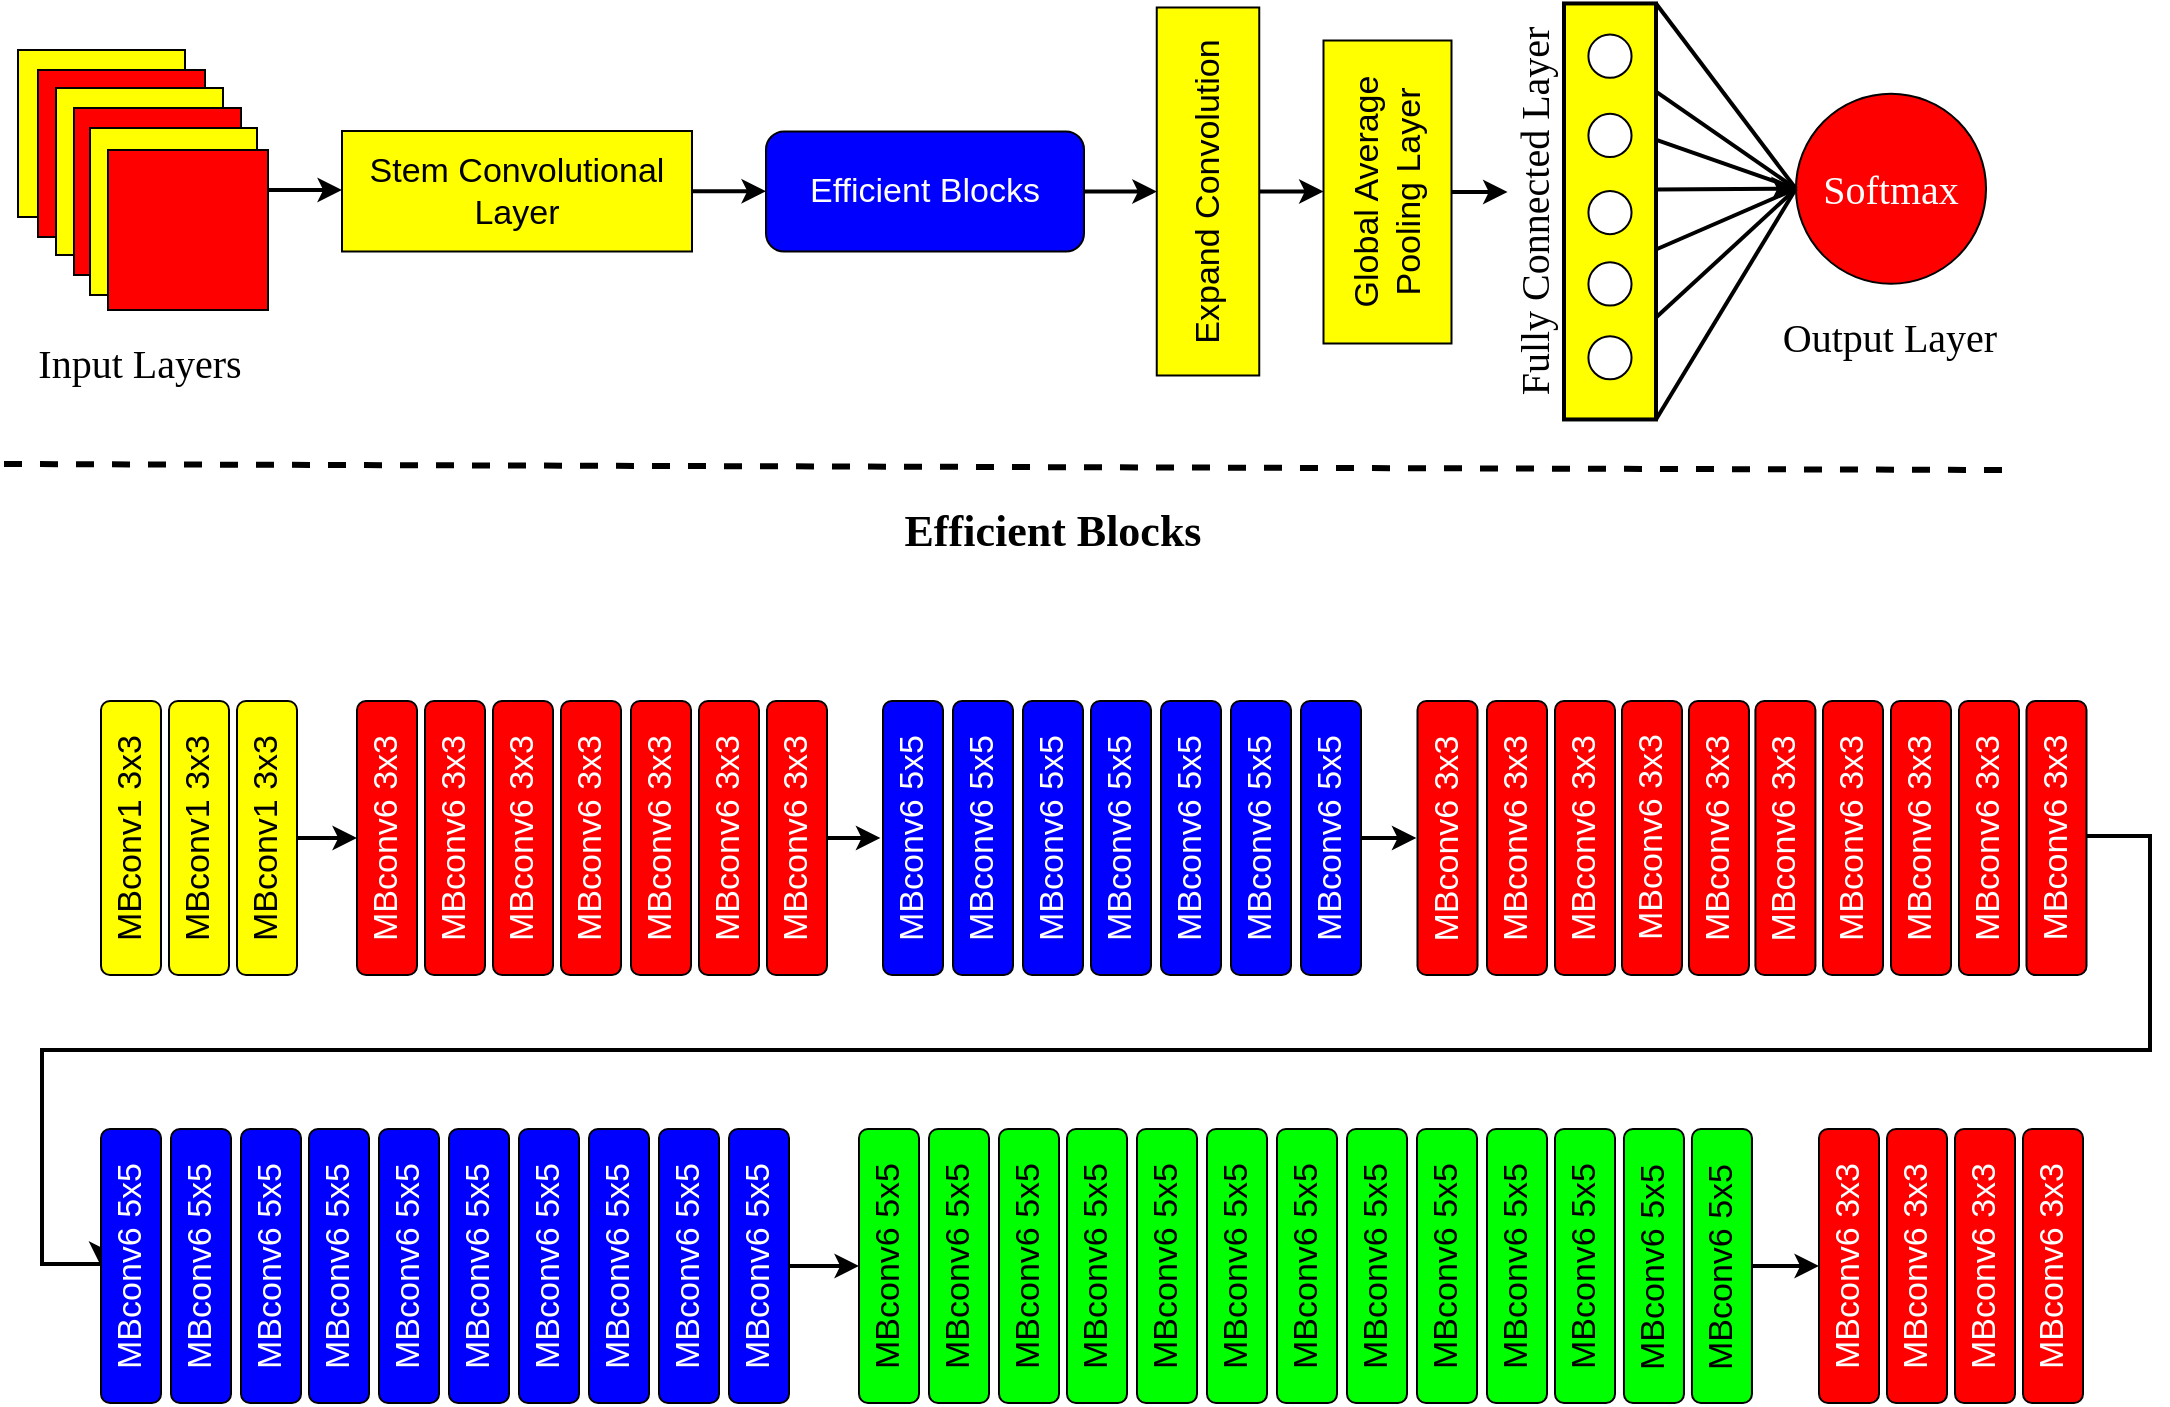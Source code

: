 <mxfile version="21.8.2" type="github">
  <diagram id="FLARmqn-sCxhorqhwDuB" name="Page-1">
    <mxGraphModel dx="1012" dy="545" grid="0" gridSize="10" guides="1" tooltips="1" connect="1" arrows="1" fold="1" page="1" pageScale="1" pageWidth="3300" pageHeight="4681" math="0" shadow="0">
      <root>
        <mxCell id="0" />
        <mxCell id="1" parent="0" />
        <mxCell id="HNuO8RR3fyhFZEDYtFWN-7" value="" style="whiteSpace=wrap;html=1;aspect=fixed;fillColor=#FFFF00;shadow=0;strokeColor=#000000;rounded=0;sketch=0;glass=0;strokeWidth=1;fillStyle=auto;perimeterSpacing=0;fontSize=20;" parent="1" vertex="1">
          <mxGeometry x="14" y="31.0" width="83.5" height="83.5" as="geometry" />
        </mxCell>
        <mxCell id="HNuO8RR3fyhFZEDYtFWN-8" value="" style="whiteSpace=wrap;html=1;aspect=fixed;fillColor=#FF0000;shadow=0;strokeColor=#000000;rounded=0;sketch=0;glass=0;strokeWidth=1;fillStyle=auto;perimeterSpacing=0;fontSize=20;" parent="1" vertex="1">
          <mxGeometry x="24" y="41.0" width="83.5" height="83.5" as="geometry" />
        </mxCell>
        <mxCell id="HNuO8RR3fyhFZEDYtFWN-9" value="" style="whiteSpace=wrap;html=1;aspect=fixed;fillColor=#FFFF00;shadow=0;strokeColor=#000000;rounded=0;sketch=0;glass=0;strokeWidth=1;fillStyle=auto;perimeterSpacing=0;fontSize=20;" parent="1" vertex="1">
          <mxGeometry x="33" y="50.0" width="83.5" height="83.5" as="geometry" />
        </mxCell>
        <mxCell id="HNuO8RR3fyhFZEDYtFWN-10" value="" style="whiteSpace=wrap;html=1;aspect=fixed;fillColor=#FF0000;shadow=0;strokeColor=#000000;rounded=0;sketch=0;glass=0;strokeWidth=1;fillStyle=auto;perimeterSpacing=0;fontSize=20;" parent="1" vertex="1">
          <mxGeometry x="42" y="60.0" width="83.5" height="83.5" as="geometry" />
        </mxCell>
        <mxCell id="HNuO8RR3fyhFZEDYtFWN-15" value="" style="whiteSpace=wrap;html=1;aspect=fixed;fillColor=#FFFF00;shadow=0;strokeColor=#000000;rounded=0;sketch=0;glass=0;strokeWidth=1;fillStyle=auto;perimeterSpacing=0;fontSize=20;" parent="1" vertex="1">
          <mxGeometry x="50" y="70.0" width="83.5" height="83.5" as="geometry" />
        </mxCell>
        <mxCell id="Czk9K3e9gK6CF3bR32Vg-6" style="edgeStyle=orthogonalEdgeStyle;rounded=0;orthogonalLoop=1;jettySize=auto;html=1;exitX=1;exitY=0.25;exitDx=0;exitDy=0;entryX=0;entryY=0.5;entryDx=0;entryDy=0;strokeWidth=2;" edge="1" parent="1" source="HNuO8RR3fyhFZEDYtFWN-16" target="Czk9K3e9gK6CF3bR32Vg-3">
          <mxGeometry relative="1" as="geometry" />
        </mxCell>
        <mxCell id="HNuO8RR3fyhFZEDYtFWN-16" value="" style="whiteSpace=wrap;html=1;aspect=fixed;fillColor=#FF0000;shadow=0;strokeColor=#000000;rounded=0;sketch=0;glass=0;strokeWidth=1;fillStyle=auto;perimeterSpacing=0;fontSize=20;flipH=0;flipV=1;rotation=0;container=0;" parent="1" vertex="1">
          <mxGeometry x="59" y="81.0" width="80" height="80" as="geometry" />
        </mxCell>
        <mxCell id="HNuO8RR3fyhFZEDYtFWN-76" value="" style="rounded=0;whiteSpace=wrap;html=1;shadow=0;glass=0;sketch=0;fillStyle=auto;strokeColor=#000000;strokeWidth=2;fillColor=#FFFF00;gradientColor=none;direction=south;textDirection=ltr;horizontal=0;fontFamily=Times New Roman;fontSize=20;" parent="1" vertex="1">
          <mxGeometry x="787" y="7.73" width="46" height="208" as="geometry" />
        </mxCell>
        <mxCell id="HNuO8RR3fyhFZEDYtFWN-78" value="" style="ellipse;whiteSpace=wrap;html=1;aspect=fixed;rounded=0;shadow=0;glass=0;sketch=0;fillStyle=auto;strokeColor=#000000;strokeWidth=1;fontFamily=Times New Roman;fontSize=20;fillColor=#FFFFFF;gradientColor=none;" parent="1" vertex="1">
          <mxGeometry x="799.21" y="23.3" width="21.57" height="21.57" as="geometry" />
        </mxCell>
        <mxCell id="HNuO8RR3fyhFZEDYtFWN-92" value="Input Layers" style="text;html=1;strokeColor=none;fillColor=none;align=center;verticalAlign=middle;whiteSpace=wrap;rounded=0;shadow=0;glass=0;sketch=0;fillStyle=auto;strokeWidth=1;fontFamily=Times New Roman;fontSize=20;" parent="1" vertex="1">
          <mxGeometry x="19.62" y="171.86" width="110.25" height="30" as="geometry" />
        </mxCell>
        <mxCell id="HNuO8RR3fyhFZEDYtFWN-112" value="" style="ellipse;whiteSpace=wrap;html=1;aspect=fixed;rounded=0;shadow=0;glass=0;sketch=0;fillStyle=auto;strokeColor=#000000;strokeWidth=1;fontFamily=Times New Roman;fontSize=20;fillColor=#FFFFFF;gradientColor=none;" parent="1" vertex="1">
          <mxGeometry x="799.21" y="62.93" width="21.57" height="21.57" as="geometry" />
        </mxCell>
        <mxCell id="HNuO8RR3fyhFZEDYtFWN-113" value="" style="ellipse;whiteSpace=wrap;html=1;aspect=fixed;rounded=0;shadow=0;glass=0;sketch=0;fillStyle=auto;strokeColor=#000000;strokeWidth=1;fontFamily=Times New Roman;fontSize=20;fillColor=#FFFFFF;gradientColor=none;" parent="1" vertex="1">
          <mxGeometry x="799.21" y="101.5" width="21.57" height="21.57" as="geometry" />
        </mxCell>
        <mxCell id="HNuO8RR3fyhFZEDYtFWN-114" value="" style="ellipse;whiteSpace=wrap;html=1;aspect=fixed;rounded=0;shadow=0;glass=0;sketch=0;fillStyle=auto;strokeColor=#000000;strokeWidth=1;fontFamily=Times New Roman;fontSize=20;fillColor=#FFFFFF;gradientColor=none;" parent="1" vertex="1">
          <mxGeometry x="799.21" y="137.18" width="21.57" height="21.57" as="geometry" />
        </mxCell>
        <mxCell id="HNuO8RR3fyhFZEDYtFWN-115" value="" style="ellipse;whiteSpace=wrap;html=1;aspect=fixed;rounded=0;shadow=0;glass=0;sketch=0;fillStyle=auto;strokeColor=#000000;strokeWidth=1;fontFamily=Times New Roman;fontSize=20;fillColor=#FFFFFF;gradientColor=none;" parent="1" vertex="1">
          <mxGeometry x="799.21" y="174.11" width="21.57" height="21.57" as="geometry" />
        </mxCell>
        <mxCell id="HNuO8RR3fyhFZEDYtFWN-126" value="&lt;font color=&quot;#ffffff&quot;&gt;Softmax&lt;/font&gt;" style="ellipse;whiteSpace=wrap;html=1;aspect=fixed;rounded=0;shadow=0;glass=0;sketch=0;fillStyle=auto;strokeColor=#000000;strokeWidth=1;fontFamily=Times New Roman;fontSize=20;fillColor=#FF0000;gradientColor=none;" parent="1" vertex="1">
          <mxGeometry x="902.98" y="52.84" width="95.03" height="95.03" as="geometry" />
        </mxCell>
        <mxCell id="HNuO8RR3fyhFZEDYtFWN-127" value="" style="endArrow=classic;html=1;rounded=0;strokeWidth=2;fontFamily=Times New Roman;fontSize=20;entryX=0;entryY=0.5;entryDx=0;entryDy=0;" parent="1" target="HNuO8RR3fyhFZEDYtFWN-126" edge="1">
          <mxGeometry width="50" height="50" relative="1" as="geometry">
            <mxPoint x="833" y="100.77" as="sourcePoint" />
            <mxPoint x="909" y="100.77" as="targetPoint" />
          </mxGeometry>
        </mxCell>
        <mxCell id="HNuO8RR3fyhFZEDYtFWN-128" value="" style="endArrow=none;html=1;rounded=0;strokeWidth=2;fontFamily=Times New Roman;fontSize=20;exitX=0;exitY=0.5;exitDx=0;exitDy=0;" parent="1" source="HNuO8RR3fyhFZEDYtFWN-126" edge="1">
          <mxGeometry width="50" height="50" relative="1" as="geometry">
            <mxPoint x="897" y="97.77" as="sourcePoint" />
            <mxPoint x="833" y="7.77" as="targetPoint" />
          </mxGeometry>
        </mxCell>
        <mxCell id="HNuO8RR3fyhFZEDYtFWN-133" value="" style="endArrow=none;html=1;rounded=0;strokeWidth=2;fontFamily=Times New Roman;fontSize=20;entryX=0;entryY=0.5;entryDx=0;entryDy=0;" parent="1" target="HNuO8RR3fyhFZEDYtFWN-126" edge="1">
          <mxGeometry width="50" height="50" relative="1" as="geometry">
            <mxPoint x="833" y="215.77" as="sourcePoint" />
            <mxPoint x="846" y="126.77" as="targetPoint" />
          </mxGeometry>
        </mxCell>
        <mxCell id="HNuO8RR3fyhFZEDYtFWN-134" value="" style="endArrow=none;html=1;rounded=0;strokeWidth=2;fontFamily=Times New Roman;fontSize=20;entryX=0;entryY=0.5;entryDx=0;entryDy=0;" parent="1" target="HNuO8RR3fyhFZEDYtFWN-126" edge="1">
          <mxGeometry width="50" height="50" relative="1" as="geometry">
            <mxPoint x="833" y="51.77" as="sourcePoint" />
            <mxPoint x="905" y="101.77" as="targetPoint" />
          </mxGeometry>
        </mxCell>
        <mxCell id="HNuO8RR3fyhFZEDYtFWN-135" value="" style="endArrow=none;html=1;rounded=0;strokeWidth=2;fontFamily=Times New Roman;fontSize=20;entryX=0;entryY=0.5;entryDx=0;entryDy=0;" parent="1" target="HNuO8RR3fyhFZEDYtFWN-126" edge="1">
          <mxGeometry width="50" height="50" relative="1" as="geometry">
            <mxPoint x="833" y="164.77" as="sourcePoint" />
            <mxPoint x="905" y="100.77" as="targetPoint" />
          </mxGeometry>
        </mxCell>
        <mxCell id="HNuO8RR3fyhFZEDYtFWN-155" value="" style="endArrow=none;html=1;rounded=0;strokeWidth=2;fontFamily=Times New Roman;fontSize=20;fontColor=#000000;entryX=0;entryY=0.5;entryDx=0;entryDy=0;" parent="1" target="HNuO8RR3fyhFZEDYtFWN-126" edge="1">
          <mxGeometry width="50" height="50" relative="1" as="geometry">
            <mxPoint x="833" y="130.77" as="sourcePoint" />
            <mxPoint x="816" y="114.77" as="targetPoint" />
          </mxGeometry>
        </mxCell>
        <mxCell id="HNuO8RR3fyhFZEDYtFWN-156" value="" style="endArrow=none;html=1;rounded=0;strokeWidth=2;fontFamily=Times New Roman;fontSize=20;fontColor=#000000;entryX=0;entryY=0.5;entryDx=0;entryDy=0;exitX=0.186;exitY=0.414;exitDx=0;exitDy=0;exitPerimeter=0;" parent="1" target="HNuO8RR3fyhFZEDYtFWN-126" edge="1">
          <mxGeometry width="50" height="50" relative="1" as="geometry">
            <mxPoint x="832.814" y="75.833" as="sourcePoint" />
            <mxPoint x="849" y="65.77" as="targetPoint" />
          </mxGeometry>
        </mxCell>
        <mxCell id="L2ZbHlx48BQ5fT_40NmV-63" value="Fully Connected Layer" style="text;html=1;strokeColor=none;fillColor=none;align=center;verticalAlign=middle;whiteSpace=wrap;rounded=0;shadow=0;glass=0;sketch=0;fillStyle=auto;strokeWidth=1;fontFamily=Times New Roman;fontSize=20;horizontal=1;rotation=270;" parent="1" vertex="1">
          <mxGeometry x="673" y="96.73" width="196.5" height="30" as="geometry" />
        </mxCell>
        <mxCell id="slrRQFkz38ouhWpefdhH-30" value="" style="endArrow=none;dashed=1;html=1;rounded=0;strokeWidth=3;" parent="1" edge="1">
          <mxGeometry width="50" height="50" relative="1" as="geometry">
            <mxPoint x="7" y="238" as="sourcePoint" />
            <mxPoint x="1008" y="241" as="targetPoint" />
          </mxGeometry>
        </mxCell>
        <mxCell id="Czk9K3e9gK6CF3bR32Vg-14" style="edgeStyle=orthogonalEdgeStyle;rounded=0;orthogonalLoop=1;jettySize=auto;html=1;exitX=1;exitY=0.5;exitDx=0;exitDy=0;entryX=0.5;entryY=0;entryDx=0;entryDy=0;strokeWidth=2;" edge="1" parent="1" source="Czk9K3e9gK6CF3bR32Vg-2" target="Czk9K3e9gK6CF3bR32Vg-4">
          <mxGeometry relative="1" as="geometry" />
        </mxCell>
        <mxCell id="Czk9K3e9gK6CF3bR32Vg-2" value="&lt;font color=&quot;#ffffff&quot; style=&quot;font-size: 17px;&quot;&gt;Efficient Blocks&lt;/font&gt;" style="rounded=1;whiteSpace=wrap;html=1;fillColor=#0000FF;" vertex="1" parent="1">
          <mxGeometry x="388" y="71.75" width="159" height="60" as="geometry" />
        </mxCell>
        <mxCell id="Czk9K3e9gK6CF3bR32Vg-13" style="edgeStyle=orthogonalEdgeStyle;rounded=0;orthogonalLoop=1;jettySize=auto;html=1;exitX=1;exitY=0.5;exitDx=0;exitDy=0;entryX=0;entryY=0.5;entryDx=0;entryDy=0;strokeWidth=2;" edge="1" parent="1" source="Czk9K3e9gK6CF3bR32Vg-3" target="Czk9K3e9gK6CF3bR32Vg-2">
          <mxGeometry relative="1" as="geometry" />
        </mxCell>
        <mxCell id="Czk9K3e9gK6CF3bR32Vg-3" value="&lt;font style=&quot;font-size: 17px;&quot;&gt;Stem Convolutional&lt;br&gt;Layer&lt;/font&gt;" style="rounded=0;whiteSpace=wrap;html=1;rotation=0;horizontal=1;fillColor=#FFFF00;" vertex="1" parent="1">
          <mxGeometry x="176" y="71.5" width="175" height="60.25" as="geometry" />
        </mxCell>
        <mxCell id="Czk9K3e9gK6CF3bR32Vg-9" style="edgeStyle=orthogonalEdgeStyle;rounded=0;orthogonalLoop=1;jettySize=auto;html=1;exitX=0.5;exitY=1;exitDx=0;exitDy=0;entryX=0.5;entryY=0;entryDx=0;entryDy=0;strokeWidth=2;" edge="1" parent="1" source="Czk9K3e9gK6CF3bR32Vg-4" target="Czk9K3e9gK6CF3bR32Vg-5">
          <mxGeometry relative="1" as="geometry" />
        </mxCell>
        <mxCell id="Czk9K3e9gK6CF3bR32Vg-4" value="&lt;font style=&quot;font-size: 17px;&quot;&gt;Expand Convolution&lt;/font&gt;" style="rounded=0;whiteSpace=wrap;html=1;rotation=-90;horizontal=1;fillColor=#FFFF00;" vertex="1" parent="1">
          <mxGeometry x="517" y="76.12" width="184" height="51.25" as="geometry" />
        </mxCell>
        <mxCell id="Czk9K3e9gK6CF3bR32Vg-5" value="&lt;font style=&quot;font-size: 17px;&quot;&gt;Global Average&lt;br&gt;Pooling Layer&lt;/font&gt;" style="rounded=0;whiteSpace=wrap;html=1;rotation=-90;horizontal=1;fillColor=#FFFF00;" vertex="1" parent="1">
          <mxGeometry x="623" y="70" width="151.5" height="64" as="geometry" />
        </mxCell>
        <mxCell id="Czk9K3e9gK6CF3bR32Vg-11" style="edgeStyle=orthogonalEdgeStyle;rounded=0;orthogonalLoop=1;jettySize=auto;html=1;exitX=0.5;exitY=1;exitDx=0;exitDy=0;entryX=0.551;entryY=0.085;entryDx=0;entryDy=0;entryPerimeter=0;strokeWidth=2;" edge="1" parent="1" source="Czk9K3e9gK6CF3bR32Vg-5" target="L2ZbHlx48BQ5fT_40NmV-63">
          <mxGeometry relative="1" as="geometry" />
        </mxCell>
        <mxCell id="Czk9K3e9gK6CF3bR32Vg-16" value="Output Layer" style="text;html=1;strokeColor=none;fillColor=none;align=center;verticalAlign=middle;whiteSpace=wrap;rounded=0;shadow=0;glass=0;sketch=0;fillStyle=auto;strokeWidth=1;fontFamily=Times New Roman;fontSize=20;" vertex="1" parent="1">
          <mxGeometry x="895.37" y="158.75" width="110.25" height="30" as="geometry" />
        </mxCell>
        <mxCell id="Czk9K3e9gK6CF3bR32Vg-17" value="&lt;b&gt;&lt;font style=&quot;font-size: 22px;&quot;&gt;Efficient Blocks&lt;/font&gt;&lt;/b&gt;" style="text;html=1;strokeColor=none;fillColor=none;align=center;verticalAlign=middle;whiteSpace=wrap;rounded=0;shadow=0;glass=0;sketch=0;fillStyle=auto;strokeWidth=1;fontFamily=Times New Roman;fontSize=20;" vertex="1" parent="1">
          <mxGeometry x="451" y="257" width="161" height="30" as="geometry" />
        </mxCell>
        <mxCell id="Czk9K3e9gK6CF3bR32Vg-18" value="&lt;font style=&quot;font-size: 17px;&quot;&gt;MBconv1 3x3&lt;/font&gt;" style="rounded=1;whiteSpace=wrap;html=1;fillColor=#FFFF00;rotation=-90;" vertex="1" parent="1">
          <mxGeometry x="2" y="410" width="137" height="30" as="geometry" />
        </mxCell>
        <mxCell id="Czk9K3e9gK6CF3bR32Vg-19" value="&lt;font style=&quot;font-size: 17px;&quot;&gt;MBconv1 3x3&lt;/font&gt;" style="rounded=1;whiteSpace=wrap;html=1;fillColor=#FFFF00;rotation=-90;" vertex="1" parent="1">
          <mxGeometry x="36" y="410" width="137" height="30" as="geometry" />
        </mxCell>
        <mxCell id="Czk9K3e9gK6CF3bR32Vg-78" style="edgeStyle=orthogonalEdgeStyle;rounded=0;orthogonalLoop=1;jettySize=auto;html=1;exitX=0.5;exitY=1;exitDx=0;exitDy=0;entryX=0.5;entryY=0;entryDx=0;entryDy=0;strokeWidth=2;" edge="1" parent="1" source="Czk9K3e9gK6CF3bR32Vg-20" target="Czk9K3e9gK6CF3bR32Vg-21">
          <mxGeometry relative="1" as="geometry" />
        </mxCell>
        <mxCell id="Czk9K3e9gK6CF3bR32Vg-20" value="&lt;font style=&quot;font-size: 17px;&quot;&gt;MBconv1 3x3&lt;/font&gt;" style="rounded=1;whiteSpace=wrap;html=1;fillColor=#FFFF00;rotation=-90;" vertex="1" parent="1">
          <mxGeometry x="70" y="410" width="137" height="30" as="geometry" />
        </mxCell>
        <mxCell id="Czk9K3e9gK6CF3bR32Vg-21" value="&lt;font style=&quot;font-size: 17px;&quot;&gt;MBconv6 3x3&lt;/font&gt;" style="rounded=1;whiteSpace=wrap;html=1;fillColor=#FF0000;rotation=-90;fontColor=#FFFFFF;" vertex="1" parent="1">
          <mxGeometry x="130" y="410" width="137" height="30" as="geometry" />
        </mxCell>
        <mxCell id="Czk9K3e9gK6CF3bR32Vg-24" value="&lt;font style=&quot;font-size: 17px;&quot;&gt;MBconv6 3x3&lt;/font&gt;" style="rounded=1;whiteSpace=wrap;html=1;fillColor=#FF0000;rotation=-90;fontColor=#FFFFFF;" vertex="1" parent="1">
          <mxGeometry x="164" y="410" width="137" height="30" as="geometry" />
        </mxCell>
        <mxCell id="Czk9K3e9gK6CF3bR32Vg-25" value="&lt;font style=&quot;font-size: 17px;&quot;&gt;MBconv6 3x3&lt;/font&gt;" style="rounded=1;whiteSpace=wrap;html=1;fillColor=#FF0000;rotation=-90;fontColor=#FFFFFF;" vertex="1" parent="1">
          <mxGeometry x="267" y="410" width="137" height="30" as="geometry" />
        </mxCell>
        <mxCell id="Czk9K3e9gK6CF3bR32Vg-26" value="&lt;font style=&quot;font-size: 17px;&quot;&gt;MBconv6 3x3&lt;/font&gt;" style="rounded=1;whiteSpace=wrap;html=1;fillColor=#FF0000;rotation=-90;fontColor=#FFFFFF;" vertex="1" parent="1">
          <mxGeometry x="198" y="410" width="137" height="30" as="geometry" />
        </mxCell>
        <mxCell id="Czk9K3e9gK6CF3bR32Vg-27" value="&lt;font style=&quot;font-size: 17px;&quot;&gt;MBconv6 3x3&lt;/font&gt;" style="rounded=1;whiteSpace=wrap;html=1;fillColor=#FF0000;rotation=-90;fontColor=#FFFFFF;" vertex="1" parent="1">
          <mxGeometry x="232" y="410" width="137" height="30" as="geometry" />
        </mxCell>
        <mxCell id="Czk9K3e9gK6CF3bR32Vg-28" value="&lt;font style=&quot;font-size: 17px;&quot;&gt;MBconv6 3x3&lt;/font&gt;" style="rounded=1;whiteSpace=wrap;html=1;fillColor=#FF0000;rotation=-90;fontColor=#FFFFFF;" vertex="1" parent="1">
          <mxGeometry x="301" y="410" width="137" height="30" as="geometry" />
        </mxCell>
        <mxCell id="Czk9K3e9gK6CF3bR32Vg-79" style="edgeStyle=orthogonalEdgeStyle;rounded=0;orthogonalLoop=1;jettySize=auto;html=1;exitX=0.5;exitY=1;exitDx=0;exitDy=0;strokeWidth=2;" edge="1" parent="1" source="Czk9K3e9gK6CF3bR32Vg-29">
          <mxGeometry relative="1" as="geometry">
            <mxPoint x="445.2" y="425" as="targetPoint" />
          </mxGeometry>
        </mxCell>
        <mxCell id="Czk9K3e9gK6CF3bR32Vg-29" value="&lt;font style=&quot;font-size: 17px;&quot;&gt;MBconv6 3x3&lt;/font&gt;" style="rounded=1;whiteSpace=wrap;html=1;fillColor=#FF0000;rotation=-90;fontColor=#FFFFFF;" vertex="1" parent="1">
          <mxGeometry x="335" y="410" width="137" height="30" as="geometry" />
        </mxCell>
        <mxCell id="Czk9K3e9gK6CF3bR32Vg-30" value="&lt;font color=&quot;#ffffff&quot; style=&quot;font-size: 17px;&quot;&gt;MBconv6 5x5&lt;/font&gt;" style="rounded=1;whiteSpace=wrap;html=1;fillColor=#0000FF;rotation=-90;" vertex="1" parent="1">
          <mxGeometry x="393" y="410" width="137" height="30" as="geometry" />
        </mxCell>
        <mxCell id="Czk9K3e9gK6CF3bR32Vg-31" value="&lt;font color=&quot;#ffffff&quot; style=&quot;font-size: 17px;&quot;&gt;MBconv6 5x5&lt;/font&gt;" style="rounded=1;whiteSpace=wrap;html=1;fillColor=#0000FF;rotation=-90;" vertex="1" parent="1">
          <mxGeometry x="428" y="410" width="137" height="30" as="geometry" />
        </mxCell>
        <mxCell id="Czk9K3e9gK6CF3bR32Vg-32" value="&lt;font color=&quot;#ffffff&quot; style=&quot;font-size: 17px;&quot;&gt;MBconv6 5x5&lt;/font&gt;" style="rounded=1;whiteSpace=wrap;html=1;fillColor=#0000FF;rotation=-90;" vertex="1" parent="1">
          <mxGeometry x="497" y="410" width="137" height="30" as="geometry" />
        </mxCell>
        <mxCell id="Czk9K3e9gK6CF3bR32Vg-33" value="&lt;font color=&quot;#ffffff&quot; style=&quot;font-size: 17px;&quot;&gt;MBconv6 5x5&lt;/font&gt;" style="rounded=1;whiteSpace=wrap;html=1;fillColor=#0000FF;rotation=-90;" vertex="1" parent="1">
          <mxGeometry x="463" y="410" width="137" height="30" as="geometry" />
        </mxCell>
        <mxCell id="Czk9K3e9gK6CF3bR32Vg-34" value="&lt;font color=&quot;#ffffff&quot; style=&quot;font-size: 17px;&quot;&gt;MBconv6 5x5&lt;/font&gt;" style="rounded=1;whiteSpace=wrap;html=1;fillColor=#0000FF;rotation=-90;" vertex="1" parent="1">
          <mxGeometry x="532" y="410" width="137" height="30" as="geometry" />
        </mxCell>
        <mxCell id="Czk9K3e9gK6CF3bR32Vg-36" value="&lt;font color=&quot;#ffffff&quot; style=&quot;font-size: 17px;&quot;&gt;MBconv6 5x5&lt;/font&gt;" style="rounded=1;whiteSpace=wrap;html=1;fillColor=#0000FF;rotation=-90;" vertex="1" parent="1">
          <mxGeometry x="567" y="410" width="137" height="30" as="geometry" />
        </mxCell>
        <mxCell id="Czk9K3e9gK6CF3bR32Vg-80" style="edgeStyle=orthogonalEdgeStyle;rounded=0;orthogonalLoop=1;jettySize=auto;html=1;exitX=0.5;exitY=1;exitDx=0;exitDy=0;strokeWidth=2;" edge="1" parent="1" source="Czk9K3e9gK6CF3bR32Vg-37">
          <mxGeometry relative="1" as="geometry">
            <mxPoint x="713.2" y="425" as="targetPoint" />
          </mxGeometry>
        </mxCell>
        <mxCell id="Czk9K3e9gK6CF3bR32Vg-37" value="&lt;font color=&quot;#ffffff&quot; style=&quot;font-size: 17px;&quot;&gt;MBconv6 5x5&lt;/font&gt;" style="rounded=1;whiteSpace=wrap;html=1;fillColor=#0000FF;rotation=-90;" vertex="1" parent="1">
          <mxGeometry x="602" y="410" width="137" height="30" as="geometry" />
        </mxCell>
        <mxCell id="Czk9K3e9gK6CF3bR32Vg-38" value="&lt;font color=&quot;#ffffff&quot; style=&quot;font-size: 17px;&quot;&gt;MBconv6 3x3&lt;/font&gt;" style="rounded=1;whiteSpace=wrap;html=1;fillColor=#FF0000;rotation=-90;" vertex="1" parent="1">
          <mxGeometry x="660.25" y="410" width="137" height="30" as="geometry" />
        </mxCell>
        <mxCell id="Czk9K3e9gK6CF3bR32Vg-39" value="&lt;font color=&quot;#ffffff&quot; style=&quot;font-size: 17px;&quot;&gt;MBconv6 3x3&lt;/font&gt;" style="rounded=1;whiteSpace=wrap;html=1;fillColor=#FF0000;rotation=-90;" vertex="1" parent="1">
          <mxGeometry x="695" y="410" width="137" height="30" as="geometry" />
        </mxCell>
        <mxCell id="Czk9K3e9gK6CF3bR32Vg-40" value="&lt;font color=&quot;#ffffff&quot; style=&quot;font-size: 17px;&quot;&gt;MBconv6 3x3&lt;/font&gt;" style="rounded=1;whiteSpace=wrap;html=1;fillColor=#FF0000;rotation=-90;" vertex="1" parent="1">
          <mxGeometry x="729" y="410" width="137" height="30" as="geometry" />
        </mxCell>
        <mxCell id="Czk9K3e9gK6CF3bR32Vg-41" value="&lt;font color=&quot;#ffffff&quot; style=&quot;font-size: 17px;&quot;&gt;MBconv6 3x3&lt;/font&gt;" style="rounded=1;whiteSpace=wrap;html=1;fillColor=#FF0000;rotation=-90;" vertex="1" parent="1">
          <mxGeometry x="762.5" y="410" width="137" height="30" as="geometry" />
        </mxCell>
        <mxCell id="Czk9K3e9gK6CF3bR32Vg-42" value="&lt;font color=&quot;#ffffff&quot; style=&quot;font-size: 17px;&quot;&gt;MBconv6 3x3&lt;/font&gt;" style="rounded=1;whiteSpace=wrap;html=1;fillColor=#FF0000;rotation=-90;" vertex="1" parent="1">
          <mxGeometry x="829.21" y="410" width="137" height="30" as="geometry" />
        </mxCell>
        <mxCell id="Czk9K3e9gK6CF3bR32Vg-43" value="&lt;font color=&quot;#ffffff&quot; style=&quot;font-size: 17px;&quot;&gt;MBconv6 3x3&lt;/font&gt;" style="rounded=1;whiteSpace=wrap;html=1;fillColor=#FF0000;rotation=-90;" vertex="1" parent="1">
          <mxGeometry x="863" y="410" width="137" height="30" as="geometry" />
        </mxCell>
        <mxCell id="Czk9K3e9gK6CF3bR32Vg-44" value="&lt;font color=&quot;#ffffff&quot; style=&quot;font-size: 17px;&quot;&gt;MBconv6 3x3&lt;/font&gt;" style="rounded=1;whiteSpace=wrap;html=1;fillColor=#FF0000;rotation=-90;" vertex="1" parent="1">
          <mxGeometry x="897" y="410" width="137" height="30" as="geometry" />
        </mxCell>
        <mxCell id="Czk9K3e9gK6CF3bR32Vg-45" value="&lt;font color=&quot;#ffffff&quot; style=&quot;font-size: 17px;&quot;&gt;MBconv6 3x3&lt;/font&gt;" style="rounded=1;whiteSpace=wrap;html=1;fillColor=#FF0000;rotation=-90;" vertex="1" parent="1">
          <mxGeometry x="795.98" y="410" width="137" height="30" as="geometry" />
        </mxCell>
        <mxCell id="Czk9K3e9gK6CF3bR32Vg-46" value="&lt;font color=&quot;#ffffff&quot; style=&quot;font-size: 17px;&quot;&gt;MBconv6 3x3&lt;/font&gt;" style="rounded=1;whiteSpace=wrap;html=1;fillColor=#FF0000;rotation=-90;" vertex="1" parent="1">
          <mxGeometry x="931" y="410" width="137" height="30" as="geometry" />
        </mxCell>
        <mxCell id="Czk9K3e9gK6CF3bR32Vg-83" style="edgeStyle=orthogonalEdgeStyle;rounded=0;orthogonalLoop=1;jettySize=auto;html=1;exitX=0.5;exitY=1;exitDx=0;exitDy=0;entryX=0.5;entryY=0;entryDx=0;entryDy=0;strokeWidth=2;" edge="1" parent="1" source="Czk9K3e9gK6CF3bR32Vg-47" target="Czk9K3e9gK6CF3bR32Vg-50">
          <mxGeometry relative="1" as="geometry">
            <mxPoint x="1062.25" y="424" as="sourcePoint" />
            <mxPoint x="69.5" y="638" as="targetPoint" />
            <Array as="points">
              <mxPoint x="1048" y="424" />
              <mxPoint x="1080" y="424" />
              <mxPoint x="1080" y="531" />
              <mxPoint x="26" y="531" />
              <mxPoint x="26" y="638" />
            </Array>
          </mxGeometry>
        </mxCell>
        <mxCell id="Czk9K3e9gK6CF3bR32Vg-47" value="&lt;font color=&quot;#ffffff&quot; style=&quot;font-size: 17px;&quot;&gt;MBconv6 3x3&lt;/font&gt;" style="rounded=1;whiteSpace=wrap;html=1;fillColor=#FF0000;rotation=-90;" vertex="1" parent="1">
          <mxGeometry x="964.75" y="410" width="137" height="30" as="geometry" />
        </mxCell>
        <mxCell id="Czk9K3e9gK6CF3bR32Vg-50" value="&lt;font color=&quot;#ffffff&quot; style=&quot;font-size: 17px;&quot;&gt;MBconv6 5x5&lt;/font&gt;" style="rounded=1;whiteSpace=wrap;html=1;fillColor=#0000FF;rotation=-90;" vertex="1" parent="1">
          <mxGeometry x="2" y="624" width="137" height="30" as="geometry" />
        </mxCell>
        <mxCell id="Czk9K3e9gK6CF3bR32Vg-51" value="&lt;font color=&quot;#ffffff&quot; style=&quot;font-size: 17px;&quot;&gt;MBconv6 5x5&lt;/font&gt;" style="rounded=1;whiteSpace=wrap;html=1;fillColor=#0000FF;rotation=-90;" vertex="1" parent="1">
          <mxGeometry x="37" y="624" width="137" height="30" as="geometry" />
        </mxCell>
        <mxCell id="Czk9K3e9gK6CF3bR32Vg-52" value="&lt;font color=&quot;#ffffff&quot; style=&quot;font-size: 17px;&quot;&gt;MBconv6 5x5&lt;/font&gt;" style="rounded=1;whiteSpace=wrap;html=1;fillColor=#0000FF;rotation=-90;" vertex="1" parent="1">
          <mxGeometry x="106" y="624" width="137" height="30" as="geometry" />
        </mxCell>
        <mxCell id="Czk9K3e9gK6CF3bR32Vg-53" value="&lt;font color=&quot;#ffffff&quot; style=&quot;font-size: 17px;&quot;&gt;MBconv6 5x5&lt;/font&gt;" style="rounded=1;whiteSpace=wrap;html=1;fillColor=#0000FF;rotation=-90;" vertex="1" parent="1">
          <mxGeometry x="72" y="624" width="137" height="30" as="geometry" />
        </mxCell>
        <mxCell id="Czk9K3e9gK6CF3bR32Vg-54" value="&lt;font color=&quot;#ffffff&quot; style=&quot;font-size: 17px;&quot;&gt;MBconv6 5x5&lt;/font&gt;" style="rounded=1;whiteSpace=wrap;html=1;fillColor=#0000FF;rotation=-90;" vertex="1" parent="1">
          <mxGeometry x="141" y="624" width="137" height="30" as="geometry" />
        </mxCell>
        <mxCell id="Czk9K3e9gK6CF3bR32Vg-55" value="&lt;font color=&quot;#ffffff&quot; style=&quot;font-size: 17px;&quot;&gt;MBconv6 5x5&lt;/font&gt;" style="rounded=1;whiteSpace=wrap;html=1;fillColor=#0000FF;rotation=-90;" vertex="1" parent="1">
          <mxGeometry x="176" y="624" width="137" height="30" as="geometry" />
        </mxCell>
        <mxCell id="Czk9K3e9gK6CF3bR32Vg-56" value="&lt;font color=&quot;#ffffff&quot; style=&quot;font-size: 17px;&quot;&gt;MBconv6 5x5&lt;/font&gt;" style="rounded=1;whiteSpace=wrap;html=1;fillColor=#0000FF;rotation=-90;" vertex="1" parent="1">
          <mxGeometry x="211" y="624" width="137" height="30" as="geometry" />
        </mxCell>
        <mxCell id="Czk9K3e9gK6CF3bR32Vg-57" value="&lt;font color=&quot;#ffffff&quot; style=&quot;font-size: 17px;&quot;&gt;MBconv6 5x5&lt;/font&gt;" style="rounded=1;whiteSpace=wrap;html=1;fillColor=#0000FF;rotation=-90;" vertex="1" parent="1">
          <mxGeometry x="246" y="624" width="137" height="30" as="geometry" />
        </mxCell>
        <mxCell id="Czk9K3e9gK6CF3bR32Vg-58" value="&lt;font color=&quot;#ffffff&quot; style=&quot;font-size: 17px;&quot;&gt;MBconv6 5x5&lt;/font&gt;" style="rounded=1;whiteSpace=wrap;html=1;fillColor=#0000FF;rotation=-90;" vertex="1" parent="1">
          <mxGeometry x="281" y="624" width="137" height="30" as="geometry" />
        </mxCell>
        <mxCell id="Czk9K3e9gK6CF3bR32Vg-81" style="edgeStyle=orthogonalEdgeStyle;rounded=0;orthogonalLoop=1;jettySize=auto;html=1;exitX=0.5;exitY=1;exitDx=0;exitDy=0;entryX=0.5;entryY=0;entryDx=0;entryDy=0;strokeWidth=2;" edge="1" parent="1" source="Czk9K3e9gK6CF3bR32Vg-60" target="Czk9K3e9gK6CF3bR32Vg-61">
          <mxGeometry relative="1" as="geometry" />
        </mxCell>
        <mxCell id="Czk9K3e9gK6CF3bR32Vg-60" value="&lt;font color=&quot;#ffffff&quot; style=&quot;font-size: 17px;&quot;&gt;MBconv6 5x5&lt;/font&gt;" style="rounded=1;whiteSpace=wrap;html=1;fillColor=#0000FF;rotation=-90;" vertex="1" parent="1">
          <mxGeometry x="316" y="624" width="137" height="30" as="geometry" />
        </mxCell>
        <mxCell id="Czk9K3e9gK6CF3bR32Vg-61" value="&lt;font style=&quot;font-size: 17px;&quot;&gt;MBconv6 5x5&lt;/font&gt;" style="rounded=1;whiteSpace=wrap;html=1;fillColor=#00FF00;rotation=-90;fontColor=#000000;" vertex="1" parent="1">
          <mxGeometry x="381" y="624" width="137" height="30" as="geometry" />
        </mxCell>
        <mxCell id="Czk9K3e9gK6CF3bR32Vg-62" value="&lt;font style=&quot;font-size: 17px;&quot;&gt;MBconv6 5x5&lt;/font&gt;" style="rounded=1;whiteSpace=wrap;html=1;fillColor=#00FF00;rotation=-90;fontColor=#000000;" vertex="1" parent="1">
          <mxGeometry x="416" y="624" width="137" height="30" as="geometry" />
        </mxCell>
        <mxCell id="Czk9K3e9gK6CF3bR32Vg-63" value="&lt;font style=&quot;font-size: 17px;&quot;&gt;MBconv6 5x5&lt;/font&gt;" style="rounded=1;whiteSpace=wrap;html=1;fillColor=#00FF00;rotation=-90;fontColor=#000000;" vertex="1" parent="1">
          <mxGeometry x="485" y="624" width="137" height="30" as="geometry" />
        </mxCell>
        <mxCell id="Czk9K3e9gK6CF3bR32Vg-64" value="&lt;font style=&quot;font-size: 17px;&quot;&gt;MBconv6 5x5&lt;/font&gt;" style="rounded=1;whiteSpace=wrap;html=1;fillColor=#00FF00;rotation=-90;fontColor=#000000;" vertex="1" parent="1">
          <mxGeometry x="451" y="624" width="137" height="30" as="geometry" />
        </mxCell>
        <mxCell id="Czk9K3e9gK6CF3bR32Vg-65" value="&lt;font style=&quot;font-size: 17px;&quot;&gt;MBconv6 5x5&lt;/font&gt;" style="rounded=1;whiteSpace=wrap;html=1;fillColor=#00FF00;rotation=-90;fontColor=#000000;" vertex="1" parent="1">
          <mxGeometry x="520" y="624" width="137" height="30" as="geometry" />
        </mxCell>
        <mxCell id="Czk9K3e9gK6CF3bR32Vg-66" value="&lt;font style=&quot;font-size: 17px;&quot;&gt;MBconv6 5x5&lt;/font&gt;" style="rounded=1;whiteSpace=wrap;html=1;fillColor=#00FF00;rotation=-90;fontColor=#000000;" vertex="1" parent="1">
          <mxGeometry x="555" y="624" width="137" height="30" as="geometry" />
        </mxCell>
        <mxCell id="Czk9K3e9gK6CF3bR32Vg-67" value="&lt;font style=&quot;font-size: 17px;&quot;&gt;MBconv6 5x5&lt;/font&gt;" style="rounded=1;whiteSpace=wrap;html=1;fillColor=#00FF00;rotation=-90;fontColor=#000000;" vertex="1" parent="1">
          <mxGeometry x="590" y="624" width="137" height="30" as="geometry" />
        </mxCell>
        <mxCell id="Czk9K3e9gK6CF3bR32Vg-68" value="&lt;font style=&quot;font-size: 17px;&quot;&gt;MBconv6 5x5&lt;/font&gt;" style="rounded=1;whiteSpace=wrap;html=1;fillColor=#00FF00;rotation=-90;fontColor=#000000;" vertex="1" parent="1">
          <mxGeometry x="625" y="624" width="137" height="30" as="geometry" />
        </mxCell>
        <mxCell id="Czk9K3e9gK6CF3bR32Vg-69" value="&lt;font style=&quot;font-size: 17px;&quot;&gt;MBconv6 5x5&lt;/font&gt;" style="rounded=1;whiteSpace=wrap;html=1;fillColor=#00FF00;rotation=-90;fontColor=#000000;" vertex="1" parent="1">
          <mxGeometry x="660" y="624" width="137" height="30" as="geometry" />
        </mxCell>
        <mxCell id="Czk9K3e9gK6CF3bR32Vg-70" value="&lt;font style=&quot;font-size: 17px;&quot;&gt;MBconv6 5x5&lt;/font&gt;" style="rounded=1;whiteSpace=wrap;html=1;fillColor=#00FF00;rotation=-90;fontColor=#000000;" vertex="1" parent="1">
          <mxGeometry x="729" y="624" width="137" height="30" as="geometry" />
        </mxCell>
        <mxCell id="Czk9K3e9gK6CF3bR32Vg-71" value="&lt;font style=&quot;font-size: 17px;&quot;&gt;MBconv6 5x5&lt;/font&gt;" style="rounded=1;whiteSpace=wrap;html=1;fillColor=#00FF00;rotation=-90;fontColor=#000000;" vertex="1" parent="1">
          <mxGeometry x="695" y="624" width="137" height="30" as="geometry" />
        </mxCell>
        <mxCell id="Czk9K3e9gK6CF3bR32Vg-82" style="edgeStyle=orthogonalEdgeStyle;rounded=0;orthogonalLoop=1;jettySize=auto;html=1;exitX=0.5;exitY=1;exitDx=0;exitDy=0;entryX=0.5;entryY=0;entryDx=0;entryDy=0;strokeWidth=2;" edge="1" parent="1" source="Czk9K3e9gK6CF3bR32Vg-72" target="Czk9K3e9gK6CF3bR32Vg-74">
          <mxGeometry relative="1" as="geometry" />
        </mxCell>
        <mxCell id="Czk9K3e9gK6CF3bR32Vg-72" value="&lt;font style=&quot;font-size: 17px;&quot;&gt;MBconv6 5x5&lt;/font&gt;" style="rounded=1;whiteSpace=wrap;html=1;fillColor=#00FF00;rotation=-90;fontColor=#000000;" vertex="1" parent="1">
          <mxGeometry x="797.48" y="624" width="137" height="30" as="geometry" />
        </mxCell>
        <mxCell id="Czk9K3e9gK6CF3bR32Vg-73" value="&lt;font style=&quot;font-size: 17px;&quot;&gt;MBconv6 5x5&lt;/font&gt;" style="rounded=1;whiteSpace=wrap;html=1;fillColor=#00FF00;rotation=-90;fontColor=#000000;" vertex="1" parent="1">
          <mxGeometry x="763.48" y="624" width="137" height="30" as="geometry" />
        </mxCell>
        <mxCell id="Czk9K3e9gK6CF3bR32Vg-74" value="&lt;font style=&quot;font-size: 17px;&quot;&gt;MBconv6 3x3&lt;/font&gt;" style="rounded=1;whiteSpace=wrap;html=1;fillColor=#FF0000;rotation=-90;fontColor=#FFFFFF;" vertex="1" parent="1">
          <mxGeometry x="861" y="624" width="137" height="30" as="geometry" />
        </mxCell>
        <mxCell id="Czk9K3e9gK6CF3bR32Vg-75" value="&lt;font style=&quot;font-size: 17px;&quot;&gt;MBconv6 3x3&lt;/font&gt;" style="rounded=1;whiteSpace=wrap;html=1;fillColor=#FF0000;rotation=-90;fontColor=#FFFFFF;" vertex="1" parent="1">
          <mxGeometry x="895" y="624" width="137" height="30" as="geometry" />
        </mxCell>
        <mxCell id="Czk9K3e9gK6CF3bR32Vg-76" value="&lt;font style=&quot;font-size: 17px;&quot;&gt;MBconv6 3x3&lt;/font&gt;" style="rounded=1;whiteSpace=wrap;html=1;fillColor=#FF0000;rotation=-90;fontColor=#FFFFFF;" vertex="1" parent="1">
          <mxGeometry x="929" y="624" width="137" height="30" as="geometry" />
        </mxCell>
        <mxCell id="Czk9K3e9gK6CF3bR32Vg-77" value="&lt;font style=&quot;font-size: 17px;&quot;&gt;MBconv6 3x3&lt;/font&gt;" style="rounded=1;whiteSpace=wrap;html=1;fillColor=#FF0000;rotation=-90;fontColor=#FFFFFF;" vertex="1" parent="1">
          <mxGeometry x="963" y="624" width="137" height="30" as="geometry" />
        </mxCell>
      </root>
    </mxGraphModel>
  </diagram>
</mxfile>
